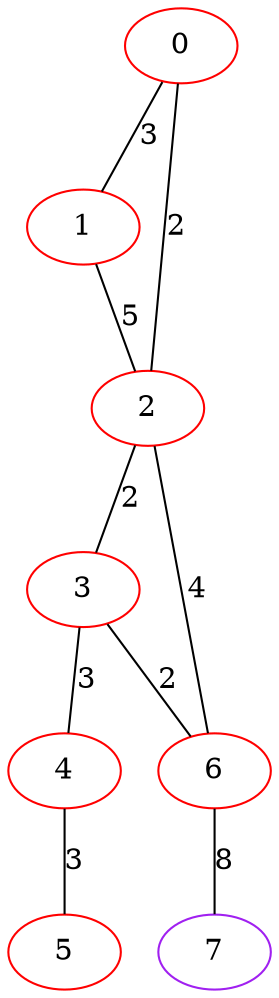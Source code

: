 graph "" {
0 [color=red, weight=1];
1 [color=red, weight=1];
2 [color=red, weight=1];
3 [color=red, weight=1];
4 [color=red, weight=1];
5 [color=red, weight=1];
6 [color=red, weight=1];
7 [color=purple, weight=4];
0 -- 1  [key=0, label=3];
0 -- 2  [key=0, label=2];
1 -- 2  [key=0, label=5];
2 -- 3  [key=0, label=2];
2 -- 6  [key=0, label=4];
3 -- 4  [key=0, label=3];
3 -- 6  [key=0, label=2];
4 -- 5  [key=0, label=3];
6 -- 7  [key=0, label=8];
}
